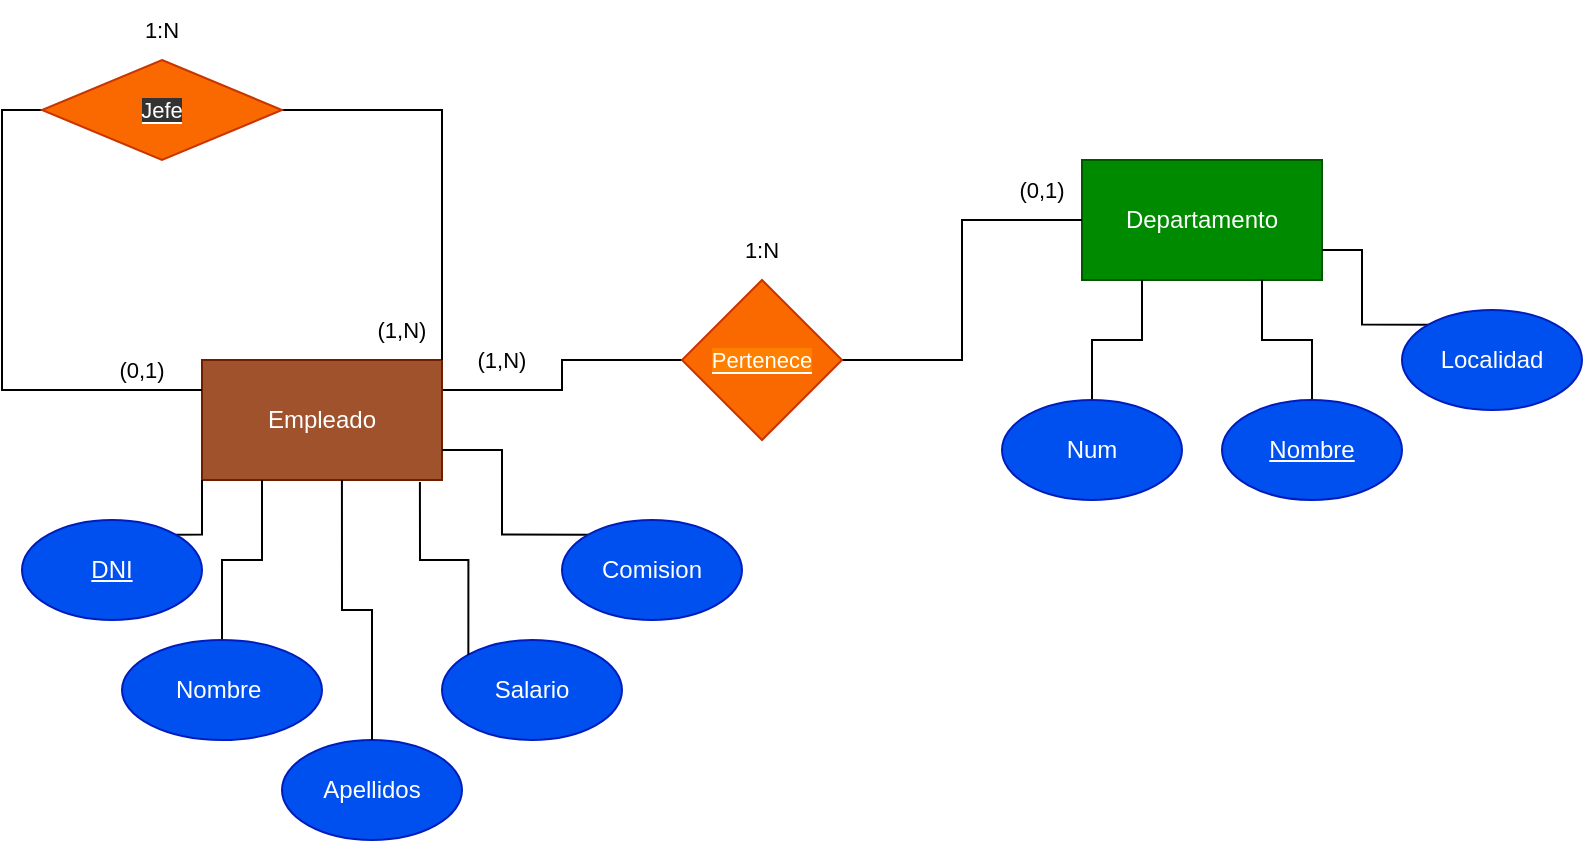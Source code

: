 <mxfile version="24.7.17">
  <diagram name="Página-1" id="lchni19afBAFhZTEqzr2">
    <mxGraphModel dx="1434" dy="772" grid="1" gridSize="10" guides="1" tooltips="1" connect="1" arrows="1" fold="1" page="1" pageScale="1" pageWidth="827" pageHeight="1169" background="none" math="0" shadow="0">
      <root>
        <mxCell id="0" />
        <mxCell id="1" parent="0" />
        <mxCell id="O937wU8gcK6or-tuQQZM-18" style="edgeStyle=orthogonalEdgeStyle;shape=connector;rounded=0;orthogonalLoop=1;jettySize=auto;html=1;exitX=1;exitY=0.25;exitDx=0;exitDy=0;entryX=0;entryY=0.5;entryDx=0;entryDy=0;strokeColor=default;align=center;verticalAlign=middle;fontFamily=Helvetica;fontSize=11;fontColor=default;labelBackgroundColor=default;endArrow=none;endFill=0;" edge="1" parent="1" source="O937wU8gcK6or-tuQQZM-1" target="O937wU8gcK6or-tuQQZM-17">
          <mxGeometry relative="1" as="geometry" />
        </mxCell>
        <mxCell id="O937wU8gcK6or-tuQQZM-1" value="Empleado" style="rounded=0;whiteSpace=wrap;html=1;fillColor=#a0522d;fontColor=#ffffff;strokeColor=#6D1F00;" vertex="1" parent="1">
          <mxGeometry x="110" y="380" width="120" height="60" as="geometry" />
        </mxCell>
        <mxCell id="O937wU8gcK6or-tuQQZM-2" value="Departamento" style="rounded=0;whiteSpace=wrap;html=1;fillColor=#008a00;fontColor=#ffffff;strokeColor=#005700;" vertex="1" parent="1">
          <mxGeometry x="550" y="280" width="120" height="60" as="geometry" />
        </mxCell>
        <mxCell id="O937wU8gcK6or-tuQQZM-9" style="edgeStyle=orthogonalEdgeStyle;rounded=0;orthogonalLoop=1;jettySize=auto;html=1;exitX=1;exitY=0;exitDx=0;exitDy=0;entryX=0;entryY=1;entryDx=0;entryDy=0;endArrow=none;endFill=0;" edge="1" parent="1" source="O937wU8gcK6or-tuQQZM-4" target="O937wU8gcK6or-tuQQZM-1">
          <mxGeometry relative="1" as="geometry">
            <mxPoint x="110" y="450" as="targetPoint" />
          </mxGeometry>
        </mxCell>
        <mxCell id="O937wU8gcK6or-tuQQZM-4" value="&lt;u&gt;DNI&lt;/u&gt;" style="ellipse;whiteSpace=wrap;html=1;fillColor=#0050ef;strokeColor=#001DBC;fontColor=#ffffff;" vertex="1" parent="1">
          <mxGeometry x="20" y="460" width="90" height="50" as="geometry" />
        </mxCell>
        <mxCell id="O937wU8gcK6or-tuQQZM-10" style="edgeStyle=orthogonalEdgeStyle;rounded=0;orthogonalLoop=1;jettySize=auto;html=1;exitX=0.5;exitY=0;exitDx=0;exitDy=0;entryX=0.25;entryY=1;entryDx=0;entryDy=0;endArrow=none;endFill=0;" edge="1" parent="1" source="O937wU8gcK6or-tuQQZM-5" target="O937wU8gcK6or-tuQQZM-1">
          <mxGeometry relative="1" as="geometry" />
        </mxCell>
        <mxCell id="O937wU8gcK6or-tuQQZM-5" value="Nombre&amp;nbsp;" style="ellipse;whiteSpace=wrap;html=1;fillColor=#0050ef;fontColor=#ffffff;strokeColor=#001DBC;" vertex="1" parent="1">
          <mxGeometry x="70" y="520" width="100" height="50" as="geometry" />
        </mxCell>
        <mxCell id="O937wU8gcK6or-tuQQZM-6" value="Salario" style="ellipse;whiteSpace=wrap;html=1;fillColor=#0050ef;fontColor=#ffffff;strokeColor=#001DBC;" vertex="1" parent="1">
          <mxGeometry x="230" y="520" width="90" height="50" as="geometry" />
        </mxCell>
        <mxCell id="O937wU8gcK6or-tuQQZM-7" value="Apellidos" style="ellipse;whiteSpace=wrap;html=1;fillColor=#0050ef;fontColor=#ffffff;strokeColor=#001DBC;" vertex="1" parent="1">
          <mxGeometry x="150" y="570" width="90" height="50" as="geometry" />
        </mxCell>
        <mxCell id="O937wU8gcK6or-tuQQZM-13" style="edgeStyle=orthogonalEdgeStyle;shape=connector;rounded=0;orthogonalLoop=1;jettySize=auto;html=1;exitX=0;exitY=0;exitDx=0;exitDy=0;entryX=1;entryY=0.75;entryDx=0;entryDy=0;strokeColor=default;align=center;verticalAlign=middle;fontFamily=Helvetica;fontSize=11;fontColor=default;labelBackgroundColor=default;endArrow=none;endFill=0;" edge="1" parent="1" source="O937wU8gcK6or-tuQQZM-8" target="O937wU8gcK6or-tuQQZM-1">
          <mxGeometry relative="1" as="geometry" />
        </mxCell>
        <mxCell id="O937wU8gcK6or-tuQQZM-8" value="Comision" style="ellipse;whiteSpace=wrap;html=1;fillColor=#0050ef;fontColor=#ffffff;strokeColor=#001DBC;" vertex="1" parent="1">
          <mxGeometry x="290" y="460" width="90" height="50" as="geometry" />
        </mxCell>
        <mxCell id="O937wU8gcK6or-tuQQZM-11" style="edgeStyle=orthogonalEdgeStyle;shape=connector;rounded=0;orthogonalLoop=1;jettySize=auto;html=1;exitX=0.5;exitY=0;exitDx=0;exitDy=0;entryX=0.583;entryY=1;entryDx=0;entryDy=0;entryPerimeter=0;strokeColor=default;align=center;verticalAlign=middle;fontFamily=Helvetica;fontSize=11;fontColor=default;labelBackgroundColor=default;endArrow=none;endFill=0;" edge="1" parent="1" source="O937wU8gcK6or-tuQQZM-7" target="O937wU8gcK6or-tuQQZM-1">
          <mxGeometry relative="1" as="geometry" />
        </mxCell>
        <mxCell id="O937wU8gcK6or-tuQQZM-12" style="edgeStyle=orthogonalEdgeStyle;shape=connector;rounded=0;orthogonalLoop=1;jettySize=auto;html=1;exitX=0;exitY=0;exitDx=0;exitDy=0;entryX=0.908;entryY=1.017;entryDx=0;entryDy=0;entryPerimeter=0;strokeColor=default;align=center;verticalAlign=middle;fontFamily=Helvetica;fontSize=11;fontColor=default;labelBackgroundColor=default;endArrow=none;endFill=0;" edge="1" parent="1" source="O937wU8gcK6or-tuQQZM-6" target="O937wU8gcK6or-tuQQZM-1">
          <mxGeometry relative="1" as="geometry" />
        </mxCell>
        <mxCell id="O937wU8gcK6or-tuQQZM-19" style="edgeStyle=orthogonalEdgeStyle;shape=connector;rounded=0;orthogonalLoop=1;jettySize=auto;html=1;exitX=1;exitY=0.5;exitDx=0;exitDy=0;entryX=0;entryY=0.5;entryDx=0;entryDy=0;strokeColor=default;align=center;verticalAlign=middle;fontFamily=Helvetica;fontSize=11;fontColor=default;labelBackgroundColor=default;endArrow=none;endFill=0;" edge="1" parent="1" source="O937wU8gcK6or-tuQQZM-17" target="O937wU8gcK6or-tuQQZM-2">
          <mxGeometry relative="1" as="geometry" />
        </mxCell>
        <mxCell id="O937wU8gcK6or-tuQQZM-17" value="&lt;font style=&quot;background-color: rgb(255, 128, 0);&quot; color=&quot;#ffffff&quot;&gt;Pertenece&lt;/font&gt;" style="rhombus;whiteSpace=wrap;html=1;fontFamily=Helvetica;fontSize=11;fontColor=#000000;labelBackgroundColor=default;fillColor=#fa6800;strokeColor=#C73500;" vertex="1" parent="1">
          <mxGeometry x="350" y="340" width="80" height="80" as="geometry" />
        </mxCell>
        <mxCell id="O937wU8gcK6or-tuQQZM-23" style="edgeStyle=orthogonalEdgeStyle;shape=connector;rounded=0;orthogonalLoop=1;jettySize=auto;html=1;exitX=0.5;exitY=0;exitDx=0;exitDy=0;entryX=0.25;entryY=1;entryDx=0;entryDy=0;strokeColor=default;align=center;verticalAlign=middle;fontFamily=Helvetica;fontSize=11;fontColor=default;labelBackgroundColor=default;endArrow=none;endFill=0;" edge="1" parent="1" source="O937wU8gcK6or-tuQQZM-20" target="O937wU8gcK6or-tuQQZM-2">
          <mxGeometry relative="1" as="geometry" />
        </mxCell>
        <mxCell id="O937wU8gcK6or-tuQQZM-20" value="Num" style="ellipse;whiteSpace=wrap;html=1;fillColor=#0050ef;fontColor=#ffffff;strokeColor=#001DBC;" vertex="1" parent="1">
          <mxGeometry x="510" y="400" width="90" height="50" as="geometry" />
        </mxCell>
        <mxCell id="O937wU8gcK6or-tuQQZM-24" style="edgeStyle=orthogonalEdgeStyle;shape=connector;rounded=0;orthogonalLoop=1;jettySize=auto;html=1;exitX=0.5;exitY=0;exitDx=0;exitDy=0;entryX=0.75;entryY=1;entryDx=0;entryDy=0;strokeColor=default;align=center;verticalAlign=middle;fontFamily=Helvetica;fontSize=11;fontColor=default;labelBackgroundColor=default;endArrow=none;endFill=0;" edge="1" parent="1" source="O937wU8gcK6or-tuQQZM-21" target="O937wU8gcK6or-tuQQZM-2">
          <mxGeometry relative="1" as="geometry" />
        </mxCell>
        <mxCell id="O937wU8gcK6or-tuQQZM-21" value="&lt;u&gt;Nombre&lt;/u&gt;" style="ellipse;whiteSpace=wrap;html=1;fillColor=#0050ef;fontColor=#ffffff;strokeColor=#001DBC;" vertex="1" parent="1">
          <mxGeometry x="620" y="400" width="90" height="50" as="geometry" />
        </mxCell>
        <mxCell id="O937wU8gcK6or-tuQQZM-25" style="edgeStyle=orthogonalEdgeStyle;shape=connector;rounded=0;orthogonalLoop=1;jettySize=auto;html=1;exitX=0;exitY=0;exitDx=0;exitDy=0;entryX=1;entryY=0.75;entryDx=0;entryDy=0;strokeColor=default;align=center;verticalAlign=middle;fontFamily=Helvetica;fontSize=11;fontColor=default;labelBackgroundColor=default;endArrow=none;endFill=0;" edge="1" parent="1" source="O937wU8gcK6or-tuQQZM-22" target="O937wU8gcK6or-tuQQZM-2">
          <mxGeometry relative="1" as="geometry" />
        </mxCell>
        <mxCell id="O937wU8gcK6or-tuQQZM-22" value="Localidad" style="ellipse;whiteSpace=wrap;html=1;fillColor=#0050ef;fontColor=#ffffff;strokeColor=#001DBC;" vertex="1" parent="1">
          <mxGeometry x="710" y="355" width="90" height="50" as="geometry" />
        </mxCell>
        <mxCell id="O937wU8gcK6or-tuQQZM-26" value="(0,1)" style="text;strokeColor=none;align=center;fillColor=none;html=1;verticalAlign=middle;whiteSpace=wrap;rounded=0;fontFamily=Helvetica;fontSize=11;fontColor=default;labelBackgroundColor=default;" vertex="1" parent="1">
          <mxGeometry x="50" y="370" width="60" height="30" as="geometry" />
        </mxCell>
        <mxCell id="O937wU8gcK6or-tuQQZM-27" value="(1,N)" style="text;strokeColor=none;align=center;fillColor=none;html=1;verticalAlign=middle;whiteSpace=wrap;rounded=0;fontFamily=Helvetica;fontSize=11;fontColor=default;labelBackgroundColor=default;" vertex="1" parent="1">
          <mxGeometry x="180" y="350" width="60" height="30" as="geometry" />
        </mxCell>
        <mxCell id="O937wU8gcK6or-tuQQZM-29" value="(0,1)" style="text;strokeColor=none;align=center;fillColor=none;html=1;verticalAlign=middle;whiteSpace=wrap;rounded=0;fontFamily=Helvetica;fontSize=11;fontColor=default;labelBackgroundColor=default;" vertex="1" parent="1">
          <mxGeometry x="500" y="280" width="60" height="30" as="geometry" />
        </mxCell>
        <mxCell id="O937wU8gcK6or-tuQQZM-30" value="(1,N)" style="text;strokeColor=none;align=center;fillColor=none;html=1;verticalAlign=middle;whiteSpace=wrap;rounded=0;fontFamily=Helvetica;fontSize=11;fontColor=default;labelBackgroundColor=default;" vertex="1" parent="1">
          <mxGeometry x="230" y="365" width="60" height="30" as="geometry" />
        </mxCell>
        <mxCell id="O937wU8gcK6or-tuQQZM-31" value="1:N" style="text;strokeColor=none;align=center;fillColor=none;html=1;verticalAlign=middle;whiteSpace=wrap;rounded=0;fontFamily=Helvetica;fontSize=11;fontColor=default;labelBackgroundColor=default;" vertex="1" parent="1">
          <mxGeometry x="360" y="310" width="60" height="30" as="geometry" />
        </mxCell>
        <mxCell id="O937wU8gcK6or-tuQQZM-37" style="edgeStyle=orthogonalEdgeStyle;shape=connector;rounded=0;orthogonalLoop=1;jettySize=auto;html=1;exitX=0;exitY=0.5;exitDx=0;exitDy=0;entryX=0;entryY=0.25;entryDx=0;entryDy=0;strokeColor=default;align=center;verticalAlign=middle;fontFamily=Helvetica;fontSize=11;fontColor=default;labelBackgroundColor=default;endArrow=none;endFill=0;" edge="1" parent="1" source="O937wU8gcK6or-tuQQZM-36" target="O937wU8gcK6or-tuQQZM-1">
          <mxGeometry relative="1" as="geometry" />
        </mxCell>
        <mxCell id="O937wU8gcK6or-tuQQZM-40" style="edgeStyle=orthogonalEdgeStyle;shape=connector;rounded=0;orthogonalLoop=1;jettySize=auto;html=1;exitX=1;exitY=0.5;exitDx=0;exitDy=0;strokeColor=default;align=center;verticalAlign=middle;fontFamily=Helvetica;fontSize=11;fontColor=default;labelBackgroundColor=default;endArrow=none;endFill=0;entryX=1;entryY=0;entryDx=0;entryDy=0;" edge="1" parent="1" source="O937wU8gcK6or-tuQQZM-36" target="O937wU8gcK6or-tuQQZM-1">
          <mxGeometry relative="1" as="geometry">
            <mxPoint x="230" y="340" as="targetPoint" />
          </mxGeometry>
        </mxCell>
        <mxCell id="O937wU8gcK6or-tuQQZM-36" value="&lt;font style=&quot;background-color: rgb(51, 51, 51);&quot; color=&quot;#ffffff&quot;&gt;Jefe&lt;/font&gt;" style="rhombus;whiteSpace=wrap;html=1;fontFamily=Helvetica;fontSize=11;fontColor=#000000;labelBackgroundColor=default;fillColor=#fa6800;strokeColor=#C73500;" vertex="1" parent="1">
          <mxGeometry x="30" y="230" width="120" height="50" as="geometry" />
        </mxCell>
        <mxCell id="O937wU8gcK6or-tuQQZM-39" value="1:N" style="text;strokeColor=none;align=center;fillColor=none;html=1;verticalAlign=middle;whiteSpace=wrap;rounded=0;fontFamily=Helvetica;fontSize=11;fontColor=default;labelBackgroundColor=default;" vertex="1" parent="1">
          <mxGeometry x="60" y="200" width="60" height="30" as="geometry" />
        </mxCell>
      </root>
    </mxGraphModel>
  </diagram>
</mxfile>
